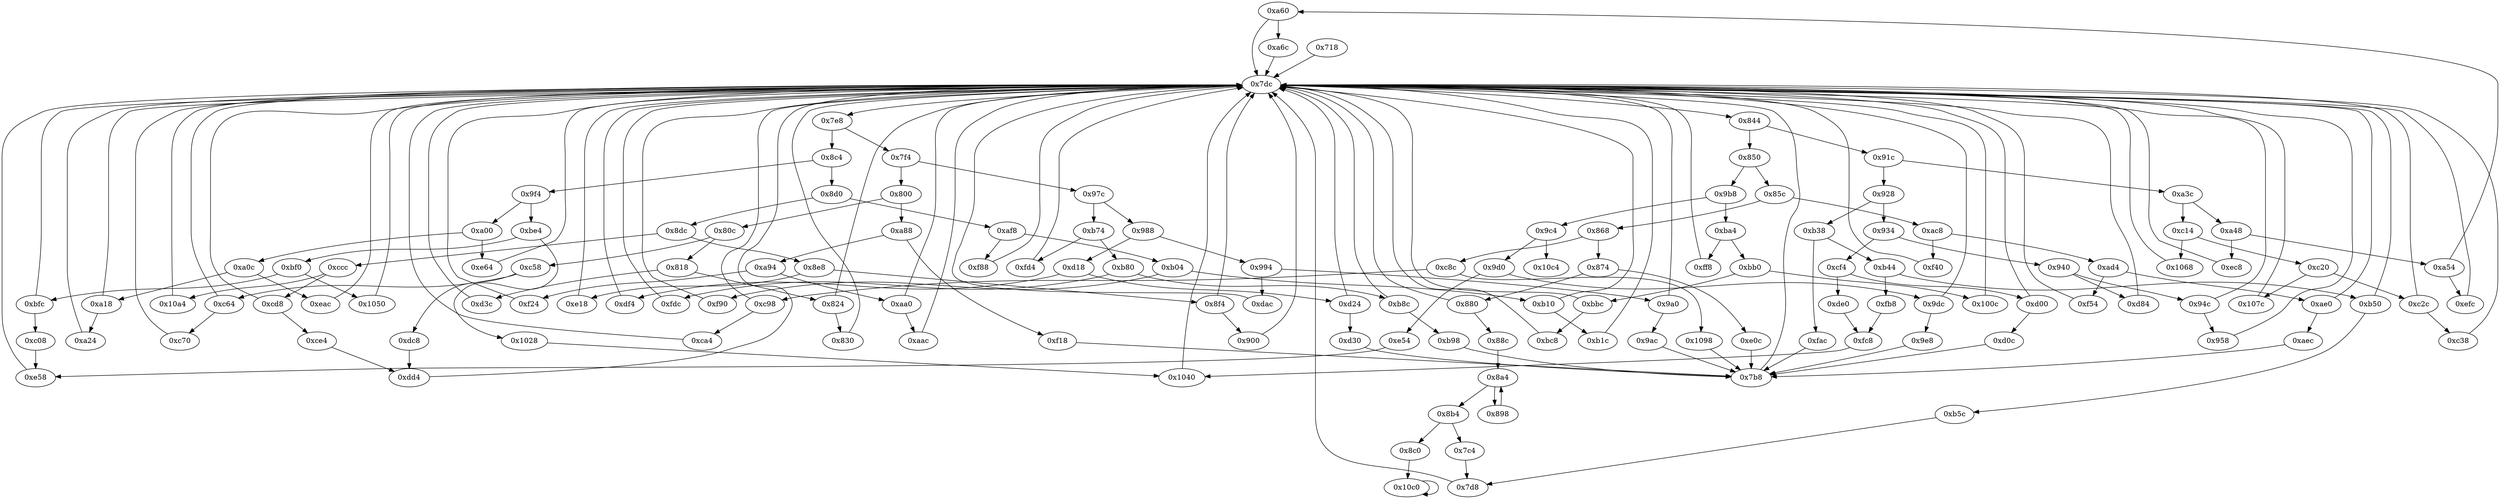 digraph "" {
	"0xa60"	 [opcode="[u'ldr', u'cmp', u'b']"];
	"0xa6c"	 [opcode="[u'ldr', u'cmp', u'mov', u'mov', u'strb', u'ldr', u'b']"];
	"0xa60" -> "0xa6c";
	"0x7dc"	 [opcode="[u'ldr', u'cmp', u'b']"];
	"0xa60" -> "0x7dc";
	"0xc98"	 [opcode="[u'ldr', u'cmp', u'b']"];
	"0xc98" -> "0x7dc";
	"0xca4"	 [opcode="[u'ldr', u'str', u'ldr', u'str', u'ldr', u'str', u'ldr', u'str', u'mov', u'b']"];
	"0xc98" -> "0xca4";
	"0xbf0"	 [opcode="[u'ldr', u'cmp', u'b']"];
	"0xbfc"	 [opcode="[u'ldr', u'cmp', u'b']"];
	"0xbf0" -> "0xbfc";
	"0x1050"	 [opcode="[u'ldrb', u'ldr', u'ldr', u'cmp', u'mov', u'b']"];
	"0xbf0" -> "0x1050";
	"0xc14"	 [opcode="[u'ldr', u'cmp', u'b']"];
	"0xc20"	 [opcode="[u'ldr', u'cmp', u'b']"];
	"0xc14" -> "0xc20";
	"0x1068"	 [opcode="[u'ldr', u'add', u'str', u'ldr', u'b']"];
	"0xc14" -> "0x1068";
	"0xd18"	 [opcode="[u'ldr', u'cmp', u'b']"];
	"0xd24"	 [opcode="[u'ldr', u'cmp', u'b']"];
	"0xd18" -> "0xd24";
	"0xdf4"	 [opcode="[u'ldrb', u'ldr', u'cmp', u'ldr', u'mov', u'b']"];
	"0xd18" -> "0xdf4";
	"0x1098"	 [opcode="[u'ldrb', u'ldr', u'b']"];
	"0x7b8"	 [opcode="[u'cmp', u'mov', u'b']"];
	"0x1098" -> "0x7b8";
	"0x8b4"	 [opcode="[u'ldr', u'cmp', u'b']"];
	"0x8c0"	 [opcode="[u'b']"];
	"0x8b4" -> "0x8c0";
	"0x7c4"	 [opcode="[u'mov', u'mov', u'mov', u'mov', u'mov']"];
	"0x8b4" -> "0x7c4";
	"0xaac"	 [opcode="[u'ldr', u'cmp', u'mov', u'mov', u'strb', u'ldr', u'b']"];
	"0xaac" -> "0x7dc";
	"0xe58"	 [opcode="[u'str', u'ldr', u'b']"];
	"0xe58" -> "0x7dc";
	"0xc8c"	 [opcode="[u'ldr', u'cmp', u'b']"];
	"0xc8c" -> "0xc98";
	"0xc8c" -> "0x1098";
	"0x9f4"	 [opcode="[u'ldr', u'cmp', u'b']"];
	"0xbe4"	 [opcode="[u'ldr', u'cmp', u'b']"];
	"0x9f4" -> "0xbe4";
	"0xa00"	 [opcode="[u'ldr', u'cmp', u'b']"];
	"0x9f4" -> "0xa00";
	"0xb44"	 [opcode="[u'ldr', u'cmp', u'b']"];
	"0xb50"	 [opcode="[u'ldr', u'cmp', u'b']"];
	"0xb44" -> "0xb50";
	"0xfb8"	 [opcode="[u'ldr', u'str', u'ldr', u'str']"];
	"0xb44" -> "0xfb8";
	"0xec8"	 [opcode="[u'sub', u'mov', u'mov', u'mov', u'mov', u'bl', u'str', u'mov', u'mov', u'mov', u'mov', u'ldr', u'b']"];
	"0xec8" -> "0x7dc";
	"0xde0"	 [opcode="[u'ldr', u'str', u'ldr', u'str', u'b']"];
	"0xfc8"	 [opcode="[u'ldr', u'str', u'b']"];
	"0xde0" -> "0xfc8";
	"0x844"	 [opcode="[u'ldr', u'cmp', u'b']"];
	"0x91c"	 [opcode="[u'ldr', u'cmp', u'b']"];
	"0x844" -> "0x91c";
	"0x850"	 [opcode="[u'ldr', u'cmp', u'b']"];
	"0x844" -> "0x850";
	"0x928"	 [opcode="[u'ldr', u'cmp', u'b']"];
	"0xb38"	 [opcode="[u'ldr', u'cmp', u'b']"];
	"0x928" -> "0xb38";
	"0x934"	 [opcode="[u'ldr', u'cmp', u'b']"];
	"0x928" -> "0x934";
	"0x91c" -> "0x928";
	"0xa3c"	 [opcode="[u'ldr', u'cmp', u'b']"];
	"0x91c" -> "0xa3c";
	"0xc08"	 [opcode="[u'ldr', u'mov', u'b']"];
	"0xbfc" -> "0xc08";
	"0xbfc" -> "0x7dc";
	"0x100c"	 [opcode="[u'ldr', u'cmp', u'mov', u'mov', u'strb', u'ldr', u'b']"];
	"0x100c" -> "0x7dc";
	"0x85c"	 [opcode="[u'ldr', u'cmp', u'b']"];
	"0x868"	 [opcode="[u'ldr', u'cmp', u'b']"];
	"0x85c" -> "0x868";
	"0xac8"	 [opcode="[u'ldr', u'cmp', u'b']"];
	"0x85c" -> "0xac8";
	"0xba4"	 [opcode="[u'ldr', u'cmp', u'b']"];
	"0xbb0"	 [opcode="[u'ldr', u'cmp', u'b']"];
	"0xba4" -> "0xbb0";
	"0xff8"	 [opcode="[u'ldr', u'add', u'str', u'ldr', u'b']"];
	"0xba4" -> "0xff8";
	"0xf40"	 [opcode="[u'ldr', u'add', u'str', u'ldr', u'b']"];
	"0xf40" -> "0x7dc";
	"0xd30"	 [opcode="[u'ldrb', u'ldr', u'b']"];
	"0xd24" -> "0xd30";
	"0xd24" -> "0x7dc";
	"0xb50" -> "0x7dc";
	"0xb5c"	 [opcode="[u'ldr', u'add', u'ldm', u'ldr', u'add', u'b']"];
	"0xb50" -> "0xb5c";
	"0xf24"	 [opcode="[u'ldr', u'cmp', u'mov', u'mov', u'strb', u'ldr', u'b']"];
	"0xf24" -> "0x7dc";
	"0xa54"	 [opcode="[u'ldr', u'cmp', u'b']"];
	"0xa54" -> "0xa60";
	"0xefc"	 [opcode="[u'ldr', u'cmp', u'mov', u'mov', u'strb', u'ldr', u'b']"];
	"0xa54" -> "0xefc";
	"0x9e8"	 [opcode="[u'ldrb', u'ldr', u'b']"];
	"0x9e8" -> "0x7b8";
	"0xa6c" -> "0x7dc";
	"0xfac"	 [opcode="[u'ldrb', u'ldr', u'b']"];
	"0xfac" -> "0x7b8";
	"0x8c4"	 [opcode="[u'ldr', u'cmp', u'b']"];
	"0x8c4" -> "0x9f4";
	"0x8d0"	 [opcode="[u'ldr', u'cmp', u'b']"];
	"0x8c4" -> "0x8d0";
	"0x10c0"	 [opcode="[u'b']"];
	"0x8c0" -> "0x10c0";
	"0xbc8"	 [opcode="[u'ldr', u'cmp', u'mov', u'mov', u'strb', u'ldr', u'b']"];
	"0xbc8" -> "0x7dc";
	"0xc08" -> "0xe58";
	"0x994"	 [opcode="[u'ldr', u'cmp', u'b']"];
	"0xdac"	 [opcode="[u'ldr', u'cmp', u'mov', u'mov', u'strb', u'ldr', u'b']"];
	"0x994" -> "0xdac";
	"0x9a0"	 [opcode="[u'ldr', u'cmp', u'b']"];
	"0x994" -> "0x9a0";
	"0xdf4" -> "0x7dc";
	"0x850" -> "0x85c";
	"0x9b8"	 [opcode="[u'ldr', u'cmp', u'b']"];
	"0x850" -> "0x9b8";
	"0xccc"	 [opcode="[u'ldr', u'cmp', u'b']"];
	"0x10a4"	 [opcode="[u'ldr', u'cmp', u'mov', u'mov', u'strb', u'ldr', u'b']"];
	"0xccc" -> "0x10a4";
	"0xcd8"	 [opcode="[u'ldr', u'cmp', u'b']"];
	"0xccc" -> "0xcd8";
	"0xf54"	 [opcode="[u'ldrb', u'ldr', u'cmp', u'ldr', u'mov', u'str', u'ldr', u'str', u'ldr', u'str', u'ldr', u'str', u'b']"];
	"0xf54" -> "0x7dc";
	"0xd30" -> "0x7b8";
	"0xe54"	 [opcode="[u'mov']"];
	"0xe54" -> "0xe58";
	"0x988"	 [opcode="[u'ldr', u'cmp', u'b']"];
	"0x988" -> "0xd18";
	"0x988" -> "0x994";
	"0xa3c" -> "0xc14";
	"0xa48"	 [opcode="[u'ldr', u'cmp', u'b']"];
	"0xa3c" -> "0xa48";
	"0xc2c"	 [opcode="[u'ldr', u'cmp', u'b']"];
	"0xc2c" -> "0x7dc";
	"0xc38"	 [opcode="[u'ldr', u'ldr', u'str', u'sub', u'str', u'ldr', u'ldr', u'b']"];
	"0xc2c" -> "0xc38";
	"0x10a4" -> "0x7dc";
	"0x94c"	 [opcode="[u'ldr', u'cmp', u'b']"];
	"0x94c" -> "0x7dc";
	"0x958"	 [opcode="[u'ldrb', u'ldr', u'ldr', u'ldrb', u'cmp', u'mov', u'cmp', u'mov', u'b']"];
	"0x94c" -> "0x958";
	"0x8dc"	 [opcode="[u'ldr', u'cmp', u'b']"];
	"0x8d0" -> "0x8dc";
	"0xaf8"	 [opcode="[u'ldr', u'cmp', u'b']"];
	"0x8d0" -> "0xaf8";
	"0x7d8"	 [opcode="[u'ldr']"];
	"0x7c4" -> "0x7d8";
	"0xfdc"	 [opcode="[u'ldr', u'cmp', u'mov', u'mov', u'strb', u'ldr', u'b']"];
	"0xfdc" -> "0x7dc";
	"0x868" -> "0xc8c";
	"0x874"	 [opcode="[u'ldr', u'cmp', u'b']"];
	"0x868" -> "0x874";
	"0x900"	 [opcode="[u'ldr', u'cmp', u'mov', u'mov', u'strb', u'ldr', u'b']"];
	"0x900" -> "0x7dc";
	"0xce4"	 [opcode="[u'ldrb', u'cmp', u'ldr', u'b']"];
	"0xdd4"	 [opcode="[u'ldr', u'mov', u'b']"];
	"0xce4" -> "0xdd4";
	"0x97c"	 [opcode="[u'ldr', u'cmp', u'b']"];
	"0x97c" -> "0x988";
	"0xb74"	 [opcode="[u'ldr', u'cmp', u'b']"];
	"0x97c" -> "0xb74";
	"0xb38" -> "0xb44";
	"0xb38" -> "0xfac";
	"0xeac"	 [opcode="[u'ldr', u'cmp', u'mov', u'mov', u'strb', u'ldr', u'b']"];
	"0xeac" -> "0x7dc";
	"0x8dc" -> "0xccc";
	"0x8e8"	 [opcode="[u'ldr', u'cmp', u'b']"];
	"0x8dc" -> "0x8e8";
	"0xfd4"	 [opcode="[u'ldr', u'b']"];
	"0xfd4" -> "0x7dc";
	"0x7b8" -> "0x7dc";
	"0x9c4"	 [opcode="[u'ldr', u'cmp', u'b']"];
	"0x9d0"	 [opcode="[u'ldr', u'cmp', u'b']"];
	"0x9c4" -> "0x9d0";
	"0x10c4"	 [opcode="[u'ldr', u'ldr', u'ldr', u'ldr', u'sub', u'ldr', u'sub', u'pop']"];
	"0x9c4" -> "0x10c4";
	"0x8f4"	 [opcode="[u'ldr', u'cmp', u'b']"];
	"0x8e8" -> "0x8f4";
	"0xe18"	 [opcode="[u'ldr', u'ldrb', u'str', u'ldr', u'cmp', u'mov', u'mov', u'strb', u'ldr', u'cmp', u'mov', u'mov', u'strb', u'ldr', u'b']"];
	"0x8e8" -> "0xe18";
	"0x9dc"	 [opcode="[u'ldr', u'cmp', u'b']"];
	"0x9dc" -> "0x9e8";
	"0x9dc" -> "0x7dc";
	"0xe0c"	 [opcode="[u'ldrb', u'ldr', u'b']"];
	"0x874" -> "0xe0c";
	"0x880"	 [opcode="[u'ldr', u'cmp', u'b']"];
	"0x874" -> "0x880";
	"0xf88"	 [opcode="[u'ldr', u'b']"];
	"0xf88" -> "0x7dc";
	"0xc20" -> "0xc2c";
	"0x107c"	 [opcode="[u'ldr', u'cmp', u'mov', u'mov', u'strb', u'ldr', u'b']"];
	"0xc20" -> "0x107c";
	"0x7e8"	 [opcode="[u'ldr', u'cmp', u'b']"];
	"0x7e8" -> "0x8c4";
	"0x7f4"	 [opcode="[u'ldr', u'cmp', u'b']"];
	"0x7e8" -> "0x7f4";
	"0xcd8" -> "0xce4";
	"0xcd8" -> "0x7dc";
	"0x1028"	 [opcode="[u'ldr', u'str', u'ldr', u'str', u'ldr', u'str']"];
	"0x1040"	 [opcode="[u'ldr', u'str', u'mov', u'b']"];
	"0x1028" -> "0x1040";
	"0x8a4"	 [opcode="[u'ldr', u'bic', u'cmp', u'b']"];
	"0x8a4" -> "0x8b4";
	"0x898"	 [opcode="[u'mov', u'bl', u'ldr']"];
	"0x8a4" -> "0x898";
	"0xd3c"	 [opcode="[u'ldr', u'ldr', u'mov', u'mov', u'bl', u'ldr', u'ldr', u'bl', u'ldr', u'ldr', u'bl', u'ldr', u'ldr', u'bl', u'ldr', u'mov', u'mov', \
u'b']"];
	"0xd3c" -> "0x7dc";
	"0x9ac"	 [opcode="[u'ldrb', u'ldr', u'b']"];
	"0x9ac" -> "0x7b8";
	"0x9d0" -> "0xe54";
	"0x9d0" -> "0x9dc";
	"0x8f4" -> "0x900";
	"0x8f4" -> "0x7dc";
	"0xb04"	 [opcode="[u'ldr', u'cmp', u'b']"];
	"0xf90"	 [opcode="[u'ldr', u'cmp', u'mov', u'mov', u'strb', u'ldr', u'b']"];
	"0xb04" -> "0xf90";
	"0xb10"	 [opcode="[u'ldr', u'cmp', u'b']"];
	"0xb04" -> "0xb10";
	"0xe18" -> "0x7dc";
	"0x10c0" -> "0x10c0";
	"0xc58"	 [opcode="[u'ldr', u'cmp', u'b']"];
	"0xdc8"	 [opcode="[u'ldrb', u'cmp', u'ldr']"];
	"0xc58" -> "0xdc8";
	"0xc64"	 [opcode="[u'ldr', u'cmp', u'b']"];
	"0xc58" -> "0xc64";
	"0xe0c" -> "0x7b8";
	"0xb80"	 [opcode="[u'ldr', u'cmp', u'b']"];
	"0xb80" -> "0xfdc";
	"0xb8c"	 [opcode="[u'ldr', u'cmp', u'b']"];
	"0xb80" -> "0xb8c";
	"0xa24"	 [opcode="[u'ldrb', u'ldr', u'cmp', u'ldr', u'mov', u'b']"];
	"0xa24" -> "0x7dc";
	"0xb1c"	 [opcode="[u'ldr', u'cmp', u'mov', u'mov', u'strb', u'ldr', u'b']"];
	"0xb1c" -> "0x7dc";
	"0xf90" -> "0x7dc";
	"0x880" -> "0x7dc";
	"0x88c"	 [opcode="[u'ldr', u'ldr', u'b']"];
	"0x880" -> "0x88c";
	"0x9b8" -> "0xba4";
	"0x9b8" -> "0x9c4";
	"0xbbc"	 [opcode="[u'ldr', u'cmp', u'b']"];
	"0xbbc" -> "0xbc8";
	"0xbbc" -> "0x7dc";
	"0x800"	 [opcode="[u'ldr', u'cmp', u'b']"];
	"0x80c"	 [opcode="[u'ldr', u'cmp', u'b']"];
	"0x800" -> "0x80c";
	"0xa88"	 [opcode="[u'ldr', u'cmp', u'b']"];
	"0x800" -> "0xa88";
	"0x718"	 [opcode="[u'push', u'add', u'sub', u'str', u'ldr', u'str', u'ldr', u'ldr', u'str', u'ldr', u'ldr', u'str', u'ldr', u'ldr', u'str', u'ldr', \
u'str', u'ldr', u'str', u'ldr', u'str', u'ldr', u'ldr', u'add', u'str', u'ldr', u'add', u'str', u'ldr', u'add', u'str', u'ldr', \
u'add', u'str', u'str', u'str', u'str', u'str', u'str', u'b']"];
	"0x718" -> "0x7dc";
	"0x1050" -> "0x7dc";
	"0xbe4" -> "0xbf0";
	"0xbe4" -> "0x1028";
	"0xefc" -> "0x7dc";
	"0x7dc" -> "0x844";
	"0x7dc" -> "0x7e8";
	"0xd84"	 [opcode="[u'ldr', u'ldrb', u'str', u'ldr', u'cmp', u'mov', u'mov', u'strb', u'ldr', u'b']"];
	"0xd84" -> "0x7dc";
	"0xb8c" -> "0x7dc";
	"0xb98"	 [opcode="[u'ldrb', u'ldr', u'b']"];
	"0xb8c" -> "0xb98";
	"0xcf4"	 [opcode="[u'ldr', u'cmp', u'b']"];
	"0x934" -> "0xcf4";
	"0x940"	 [opcode="[u'ldr', u'cmp', u'b']"];
	"0x934" -> "0x940";
	"0xb10" -> "0xb1c";
	"0xb10" -> "0x7dc";
	"0x88c" -> "0x8a4";
	"0xa18"	 [opcode="[u'ldr', u'cmp', u'b']"];
	"0xa18" -> "0xa24";
	"0xa18" -> "0x7dc";
	"0xcf4" -> "0xde0";
	"0xd00"	 [opcode="[u'ldr', u'cmp', u'b']"];
	"0xcf4" -> "0xd00";
	"0xfb8" -> "0xfc8";
	"0x898" -> "0x8a4";
	"0xb98" -> "0x7b8";
	"0x958" -> "0x7dc";
	"0x7d8" -> "0x7dc";
	"0xa94"	 [opcode="[u'ldr', u'cmp', u'b']"];
	"0xa94" -> "0xf24";
	"0xaa0"	 [opcode="[u'ldr', u'cmp', u'b']"];
	"0xa94" -> "0xaa0";
	"0x1040" -> "0x7dc";
	"0x818"	 [opcode="[u'ldr', u'cmp', u'b']"];
	"0x818" -> "0xd3c";
	"0x824"	 [opcode="[u'ldr', u'cmp', u'b']"];
	"0x818" -> "0x824";
	"0xbb0" -> "0x100c";
	"0xbb0" -> "0xbbc";
	"0x80c" -> "0xc58";
	"0x80c" -> "0x818";
	"0xdac" -> "0x7dc";
	"0xaf8" -> "0xf88";
	"0xaf8" -> "0xb04";
	"0xf18"	 [opcode="[u'ldrb', u'ldr', u'b']"];
	"0xf18" -> "0x7b8";
	"0xe64"	 [opcode="[u'str', u'str', u'str', u'str', u'str', u'ldr', u'ldr', u'add', u'str', u'ldr', u'ldrb', u'str', u'ldr', u'ldr', u'ldr', u'cmp', \
u'mov', u'b']"];
	"0xa00" -> "0xe64";
	"0xa0c"	 [opcode="[u'ldr', u'cmp', u'b']"];
	"0xa00" -> "0xa0c";
	"0xc70"	 [opcode="[u'ldr', u'cmp', u'mov', u'mov', u'strb', u'ldr', u'b']"];
	"0xc70" -> "0x7dc";
	"0xaec"	 [opcode="[u'ldrb', u'ldr', u'b']"];
	"0xaec" -> "0x7b8";
	"0xd0c"	 [opcode="[u'ldrb', u'ldr', u'b']"];
	"0xd0c" -> "0x7b8";
	"0x940" -> "0x94c";
	"0x940" -> "0xd84";
	"0xfc8" -> "0x1040";
	"0xdc8" -> "0xdd4";
	"0xca4" -> "0x7dc";
	"0xc38" -> "0x7dc";
	"0xa88" -> "0xa94";
	"0xa88" -> "0xf18";
	"0x824" -> "0x7dc";
	"0x830"	 [opcode="[u'ldr', u'add', u'str', u'ldr', u'b']"];
	"0x824" -> "0x830";
	"0xff8" -> "0x7dc";
	"0xa48" -> "0xec8";
	"0xa48" -> "0xa54";
	"0xae0"	 [opcode="[u'ldr', u'cmp', u'b']"];
	"0xae0" -> "0x7dc";
	"0xae0" -> "0xaec";
	"0xaa0" -> "0xaac";
	"0xaa0" -> "0x7dc";
	"0xc64" -> "0x7dc";
	"0xc64" -> "0xc70";
	"0xac8" -> "0xf40";
	"0xad4"	 [opcode="[u'ldr', u'cmp', u'b']"];
	"0xac8" -> "0xad4";
	"0x107c" -> "0x7dc";
	"0x7f4" -> "0x97c";
	"0x7f4" -> "0x800";
	"0xe64" -> "0x7dc";
	"0xa0c" -> "0xeac";
	"0xa0c" -> "0xa18";
	"0xb5c" -> "0x7d8";
	"0xd00" -> "0x7dc";
	"0xd00" -> "0xd0c";
	"0xb74" -> "0xfd4";
	"0xb74" -> "0xb80";
	"0x1068" -> "0x7dc";
	"0xdd4" -> "0x7dc";
	"0x830" -> "0x7dc";
	"0x9a0" -> "0x9ac";
	"0x9a0" -> "0x7dc";
	"0xad4" -> "0xf54";
	"0xad4" -> "0xae0";
}
